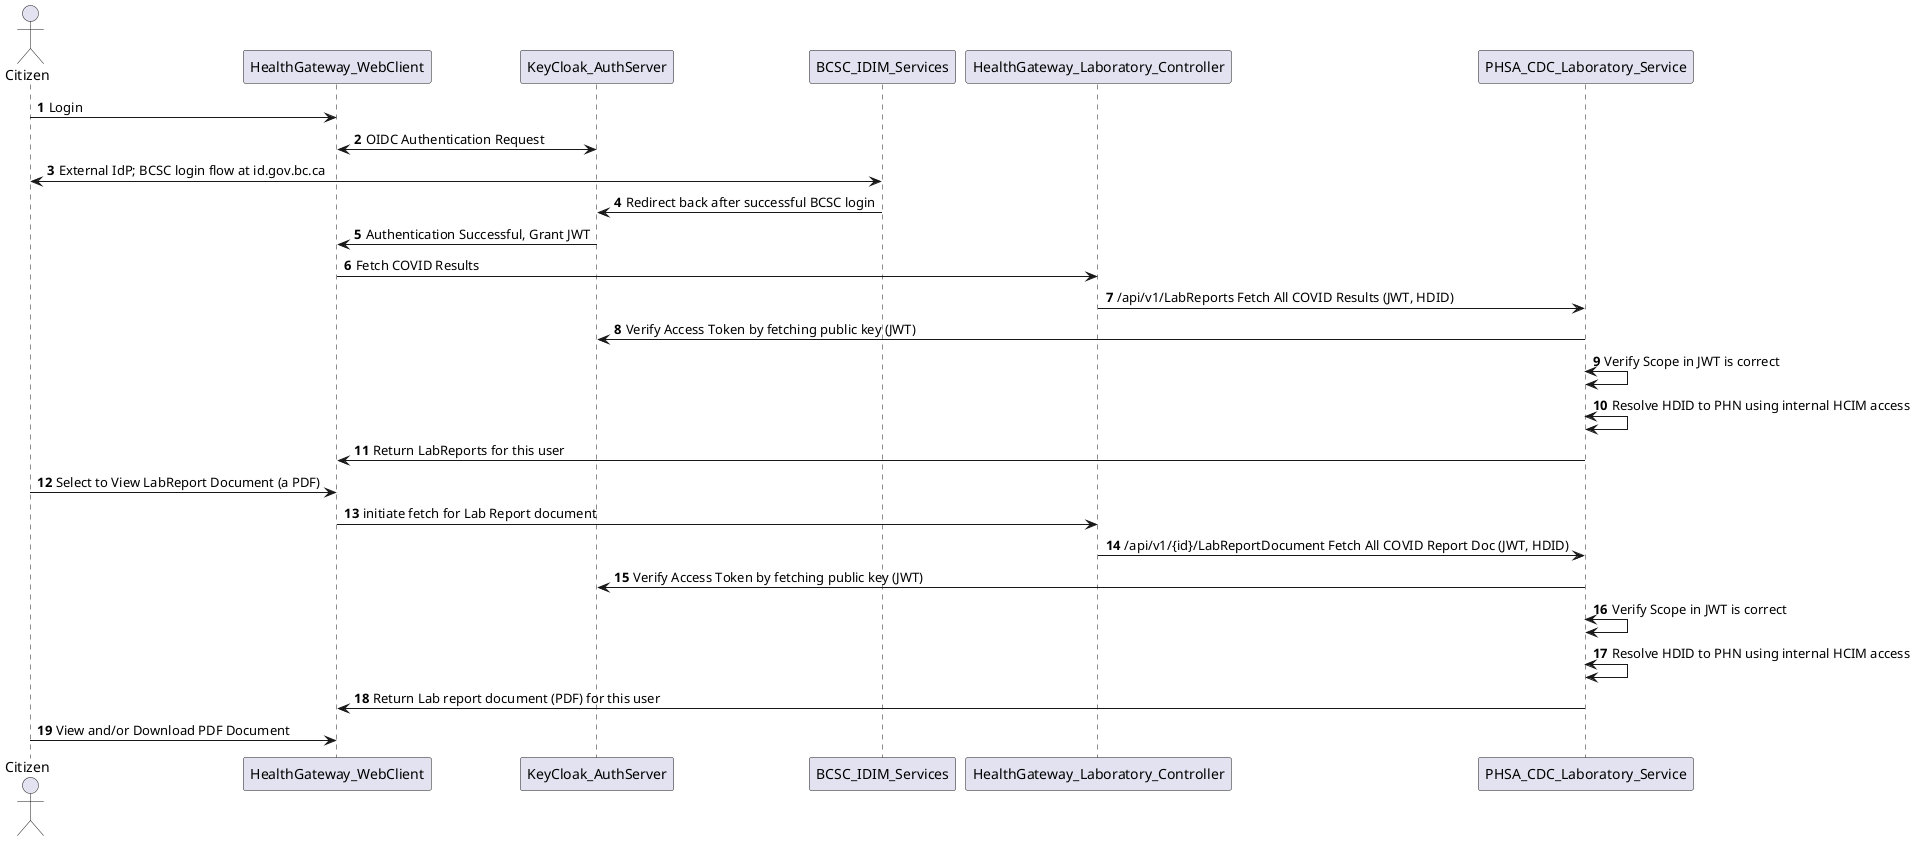 @startuml PHSA_CDC_Laboratory_Flow
autonumber
actor Citizen
Citizen -> HealthGateway_WebClient : Login
HealthGateway_WebClient <-> KeyCloak_AuthServer : OIDC Authentication Request
Citizen <-> BCSC_IDIM_Services : External IdP; BCSC login flow at id.gov.bc.ca
BCSC_IDIM_Services -> KeyCloak_AuthServer : Redirect back after successful BCSC login
HealthGateway_WebClient <- KeyCloak_AuthServer : Authentication Successful, Grant JWT
HealthGateway_WebClient -> HealthGateway_Laboratory_Controller : Fetch COVID Results
HealthGateway_Laboratory_Controller -> PHSA_CDC_Laboratory_Service : /api/v1/LabReports Fetch All COVID Results (JWT, HDID)
PHSA_CDC_Laboratory_Service -> KeyCloak_AuthServer : Verify Access Token by fetching public key (JWT)
PHSA_CDC_Laboratory_Service <-> PHSA_CDC_Laboratory_Service : Verify Scope in JWT is correct
PHSA_CDC_Laboratory_Service <-> PHSA_CDC_Laboratory_Service :  Resolve HDID to PHN using internal HCIM access
HealthGateway_WebClient <- PHSA_CDC_Laboratory_Service :  Return LabReports for this user
Citizen -> HealthGateway_WebClient : Select to View LabReport Document (a PDF)
HealthGateway_WebClient -> HealthGateway_Laboratory_Controller : initiate fetch for Lab Report document
HealthGateway_Laboratory_Controller -> PHSA_CDC_Laboratory_Service:  /api/v1/{id}/LabReportDocument Fetch All COVID Report Doc (JWT, HDID)
PHSA_CDC_Laboratory_Service -> KeyCloak_AuthServer : Verify Access Token by fetching public key (JWT)
PHSA_CDC_Laboratory_Service <-> PHSA_CDC_Laboratory_Service : Verify Scope in JWT is correct
PHSA_CDC_Laboratory_Service <-> PHSA_CDC_Laboratory_Service : Resolve HDID to PHN using internal HCIM access
HealthGateway_WebClient <- PHSA_CDC_Laboratory_Service : Return Lab report document (PDF) for this user
Citizen -> HealthGateway_WebClient : View and/or Download PDF Document
@enduml
